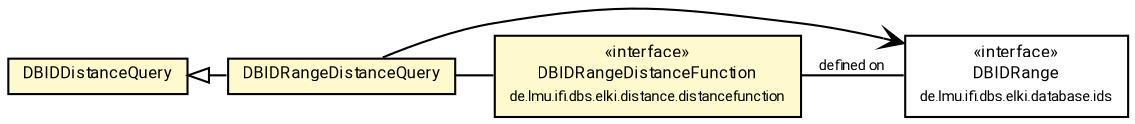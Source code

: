 #!/usr/local/bin/dot
#
# Class diagram 
# Generated by UMLGraph version R5_7_2-60-g0e99a6 (http://www.spinellis.gr/umlgraph/)
#

digraph G {
	graph [fontnames="svg"]
	edge [fontname="Roboto",fontsize=7,labelfontname="Roboto",labelfontsize=7,color="black"];
	node [fontname="Roboto",fontcolor="black",fontsize=8,shape=plaintext,margin=0,width=0,height=0];
	nodesep=0.15;
	ranksep=0.25;
	rankdir=LR;
	// de.lmu.ifi.dbs.elki.database.ids.DBIDRange
	c3028451 [label=<<table title="de.lmu.ifi.dbs.elki.database.ids.DBIDRange" border="0" cellborder="1" cellspacing="0" cellpadding="2" href="../../ids/DBIDRange.html" target="_parent">
		<tr><td><table border="0" cellspacing="0" cellpadding="1">
		<tr><td align="center" balign="center"> &#171;interface&#187; </td></tr>
		<tr><td align="center" balign="center"> <font face="Roboto">DBIDRange</font> </td></tr>
		<tr><td align="center" balign="center"> <font face="Roboto" point-size="7.0">de.lmu.ifi.dbs.elki.database.ids</font> </td></tr>
		</table></td></tr>
		</table>>, URL="../../ids/DBIDRange.html"];
	// de.lmu.ifi.dbs.elki.distance.distancefunction.DBIDRangeDistanceFunction
	c3028683 [label=<<table title="de.lmu.ifi.dbs.elki.distance.distancefunction.DBIDRangeDistanceFunction" border="0" cellborder="1" cellspacing="0" cellpadding="2" bgcolor="LemonChiffon" href="../../../distance/distancefunction/DBIDRangeDistanceFunction.html" target="_parent">
		<tr><td><table border="0" cellspacing="0" cellpadding="1">
		<tr><td align="center" balign="center"> &#171;interface&#187; </td></tr>
		<tr><td align="center" balign="center"> <font face="Roboto">DBIDRangeDistanceFunction</font> </td></tr>
		<tr><td align="center" balign="center"> <font face="Roboto" point-size="7.0">de.lmu.ifi.dbs.elki.distance.distancefunction</font> </td></tr>
		</table></td></tr>
		</table>>, URL="../../../distance/distancefunction/DBIDRangeDistanceFunction.html"];
	// de.lmu.ifi.dbs.elki.database.query.distance.DBIDRangeDistanceQuery
	c3029346 [label=<<table title="de.lmu.ifi.dbs.elki.database.query.distance.DBIDRangeDistanceQuery" border="0" cellborder="1" cellspacing="0" cellpadding="2" bgcolor="lemonChiffon" href="DBIDRangeDistanceQuery.html" target="_parent">
		<tr><td><table border="0" cellspacing="0" cellpadding="1">
		<tr><td align="center" balign="center"> <font face="Roboto">DBIDRangeDistanceQuery</font> </td></tr>
		</table></td></tr>
		</table>>, URL="DBIDRangeDistanceQuery.html"];
	// de.lmu.ifi.dbs.elki.database.query.distance.DBIDDistanceQuery
	c3029347 [label=<<table title="de.lmu.ifi.dbs.elki.database.query.distance.DBIDDistanceQuery" border="0" cellborder="1" cellspacing="0" cellpadding="2" bgcolor="LemonChiffon" href="DBIDDistanceQuery.html" target="_parent">
		<tr><td><table border="0" cellspacing="0" cellpadding="1">
		<tr><td align="center" balign="center"> <font face="Roboto">DBIDDistanceQuery</font> </td></tr>
		</table></td></tr>
		</table>>, URL="DBIDDistanceQuery.html"];
	// de.lmu.ifi.dbs.elki.distance.distancefunction.DBIDRangeDistanceFunction assoc de.lmu.ifi.dbs.elki.database.ids.DBIDRange
	c3028683 -> c3028451 [arrowhead=none,weight=2,label="defined on"];
	// de.lmu.ifi.dbs.elki.database.query.distance.DBIDRangeDistanceQuery extends de.lmu.ifi.dbs.elki.database.query.distance.DBIDDistanceQuery
	c3029347 -> c3029346 [arrowtail=empty,dir=back,weight=10];
	// de.lmu.ifi.dbs.elki.database.query.distance.DBIDRangeDistanceQuery assoc de.lmu.ifi.dbs.elki.distance.distancefunction.DBIDRangeDistanceFunction
	c3029346 -> c3028683 [arrowhead=none,weight=2];
	// de.lmu.ifi.dbs.elki.database.query.distance.DBIDRangeDistanceQuery navassoc de.lmu.ifi.dbs.elki.database.ids.DBIDRange
	c3029346 -> c3028451 [arrowhead=open,weight=1];
}


